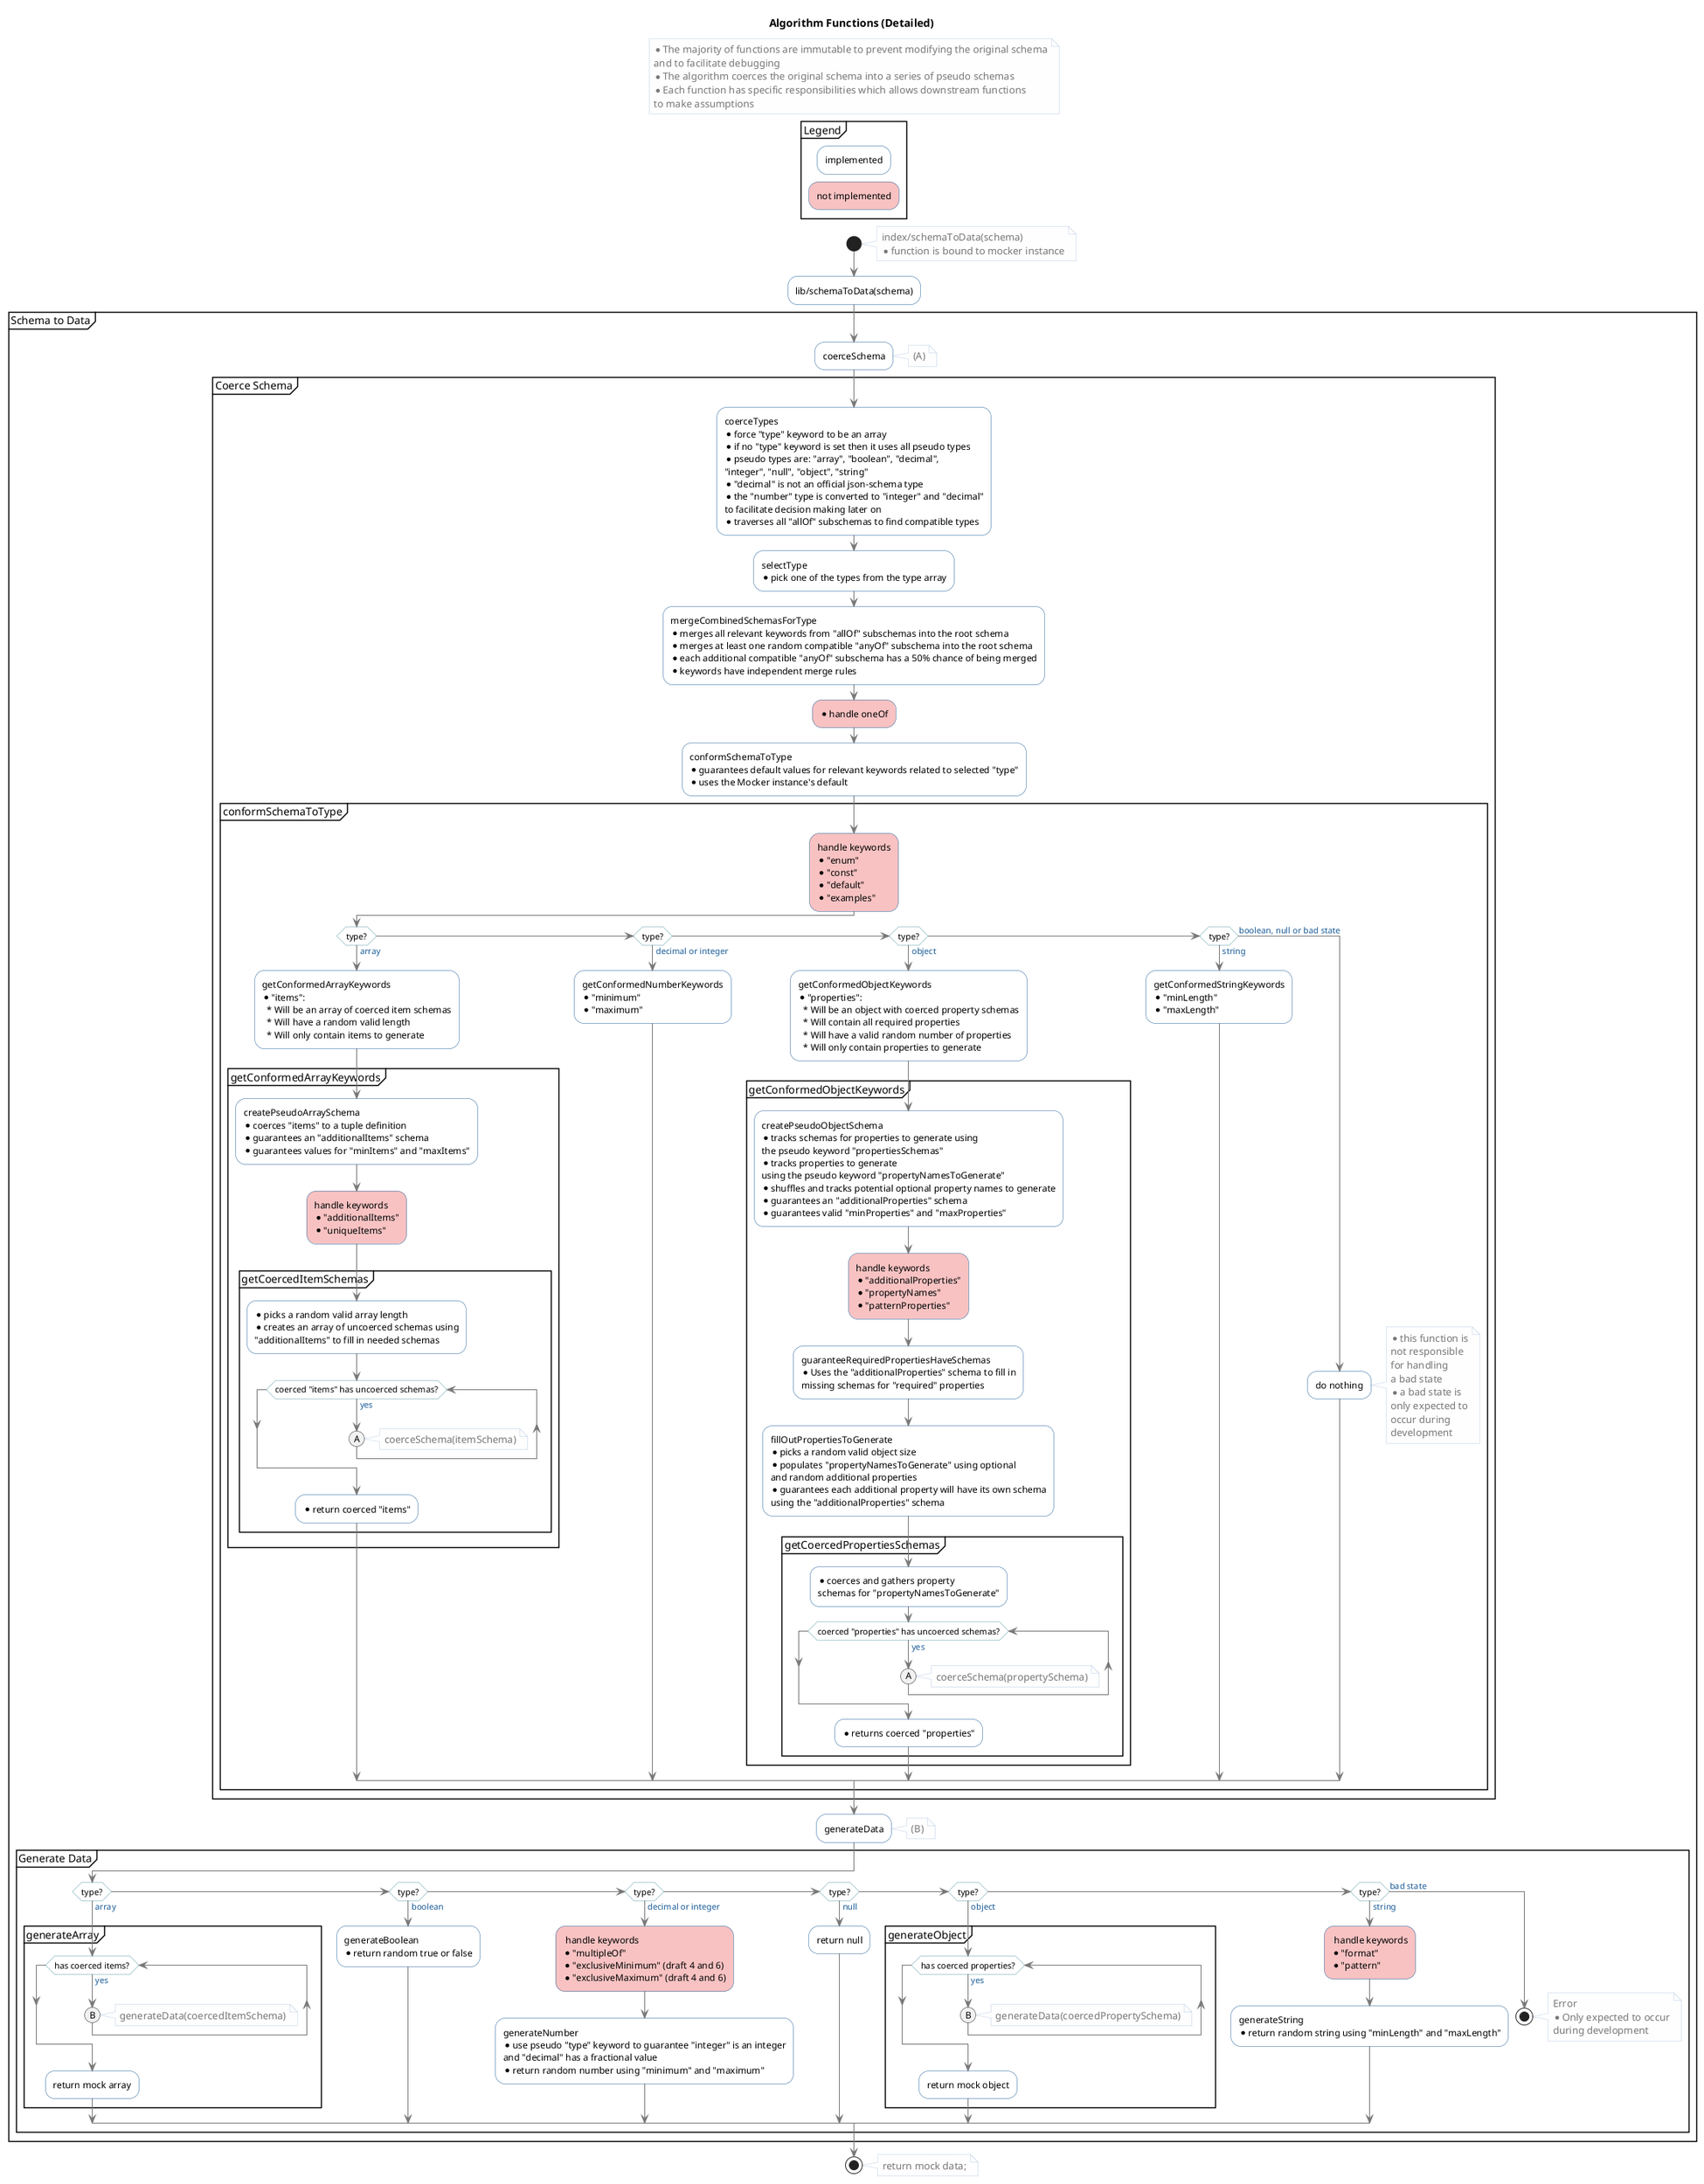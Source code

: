 @startuml Schema to Data

!define notImplemented #F9C2C2
!define dark #222
!define lessDark #777
!define lessLight #FEFEFE
!define light #FFF
!define primary #1C5D99
!define secondary #639FAB
!define accent #BBCDE5

skinparam shadowing false
skinparam FontColor dark

skinparam Activity {
  BackgroundColor light
  BorderColor primary
}

skinparam ActivityDiamond {
  BackgroundColor light
  BorderColor secondary
}

skinparam Arrow {
  Color lessDark
  FontColor primary
}

skinparam Note {
  BackgroundColor lessLight
  BorderColor accent
  FontColor lessDark
}

title Algorithm Functions (Detailed)

floating note
  * The majority of functions are immutable to prevent modifying the original schema
  and to facilitate debugging
  * The algorithm coerces the original schema into a series of pseudo schemas
  * Each function has specific responsibilities which allows downstream functions
  to make assumptions
end note

partition Legend {
 :implemented;
  detach
  notImplemented:not implemented;
  detach
}

start
note right
  index/schemaToData(schema)
  * function is bound to mocker instance
end note

:lib/schemaToData(schema);

partition "Schema to Data" {
  :coerceSchema;
  note right: (A)

  partition "Coerce Schema" {
    :coerceTypes
    * force "type" keyword to be an array
    * if no "type" keyword is set then it uses all pseudo types
    * pseudo types are: "array", "boolean", "decimal",
    "integer", "null", "object", "string"
    * "decimal" is not an official json-schema type
    * the "number" type is converted to "integer" and "decimal"
    to facilitate decision making later on
    * traverses all "allOf" subschemas to find compatible types;

    :selectType
    * pick one of the types from the type array;

    :mergeCombinedSchemasForType
    * merges all relevant keywords from "allOf" subschemas into the root schema
    * merges at least one random compatible "anyOf" subschema into the root schema
    * each additional compatible "anyOf" subschema has a 50% chance of being merged
    * keywords have independent merge rules;

    notImplemented:* handle oneOf;

    :conformSchemaToType
    * guarantees default values for relevant keywords related to selected "type"
    * uses the Mocker instance's default;

    partition conformSchemaToType {
      notImplemented:handle keywords
      * "enum"
      * "const"
      * "default"
      * "examples";

      if (type?) then (array)
        :getConformedArrayKeywords
        * "items":
          * Will be an array of coerced item schemas
          * Will have a random valid length
          * Will only contain items to generate;

        partition getConformedArrayKeywords {
          :createPseudoArraySchema
          * coerces "items" to a tuple definition
          * guarantees an "additionalItems" schema
          * guarantees values for "minItems" and "maxItems";

          notImplemented:handle keywords
          * "additionalItems"
          * "uniqueItems";

          partition getCoercedItemSchemas {
            :* picks a random valid array length
            * creates an array of uncoerced schemas using
            "additionalItems" to fill in needed schemas;

            while (coerced "items" has uncoerced schemas?) is (yes)
              (A)
              note right: coerceSchema(itemSchema)
            endwhile

            :* return coerced "items";
          }
        }
      else if (type?) then (decimal or integer)
        :getConformedNumberKeywords
        * "minimum"
        * "maximum";
      else if (type?) then (object)
        :getConformedObjectKeywords
        * "properties":
          * Will be an object with coerced property schemas
          * Will contain all required properties
          * Will have a valid random number of properties
          * Will only contain properties to generate;

        partition getConformedObjectKeywords {
          :createPseudoObjectSchema
          * tracks schemas for properties to generate using
          the pseudo keyword "propertiesSchemas"
          * tracks properties to generate
          using the pseudo keyword "propertyNamesToGenerate"
          * shuffles and tracks potential optional property names to generate
          * guarantees an "additionalProperties" schema
          * guarantees valid "minProperties" and "maxProperties";

          notImplemented:handle keywords
          * "additionalProperties"
          * "propertyNames"
          * "patternProperties";

          :guaranteeRequiredPropertiesHaveSchemas
          * Uses the "additionalProperties" schema to fill in
          missing schemas for "required" properties;

          :fillOutPropertiesToGenerate
          * picks a random valid object size
          * populates "propertyNamesToGenerate" using optional
          and random additional properties
          * guarantees each additional property will have its own schema
          using the "additionalProperties" schema;

          partition getCoercedPropertiesSchemas {
            :* coerces and gathers property
            schemas for "propertyNamesToGenerate";

            while (coerced "properties" has uncoerced schemas?) is (yes)
              (A)
              note right: coerceSchema(propertySchema)
            endwhile

            :* returns coerced "properties";
          }
        }
      else if (type?) then (string)
        :getConformedStringKeywords
        * "minLength"
        * "maxLength";
      else (boolean, null or bad state)
        :do nothing;
        note right
          * this function is
          not responsible
          for handling
          a bad state
          * a bad state is
          only expected to
          occur during
          development
        end note
      endif
    }
  }

  :generateData;
  note right: (B)

  partition "Generate Data" {
    if (type?) then (array)
      partition generateArray {
        while (has coerced items?) is (yes)
          (B)
          note right: generateData(coercedItemSchema)
        endwhile

        :return mock array;
      }
    else if (type?) then (boolean)
      :generateBoolean
      * return random true or false;
    else if (type?) then (decimal or integer)
      notImplemented: handle keywords
      *"multipleOf"
      *"exclusiveMinimum" (draft 4 and 6)
      *"exclusiveMaximum" (draft 4 and 6);

      :generateNumber
      * use pseudo "type" keyword to guarantee "integer" is an integer
      and "decimal" has a fractional value
      * return random number using "minimum" and "maximum";
    else if (type?) then (null)
      :return null;
    else if (type?) then (object)
      partition generateObject {
        while (has coerced properties?) is (yes)
          (B)
          note right: generateData(coercedPropertySchema)
        endwhile

        :return mock object;
      }
    else if (type?) then (string)
      notImplemented: handle keywords
      * "format"
      * "pattern";

      :generateString
      * return random string using "minLength" and "maxLength";
    else (bad state)
      stop
      note right
        Error
        * Only expected to occur
        during development
      end note
    endif
  }
}

stop
note right: return mock data;
@enduml
